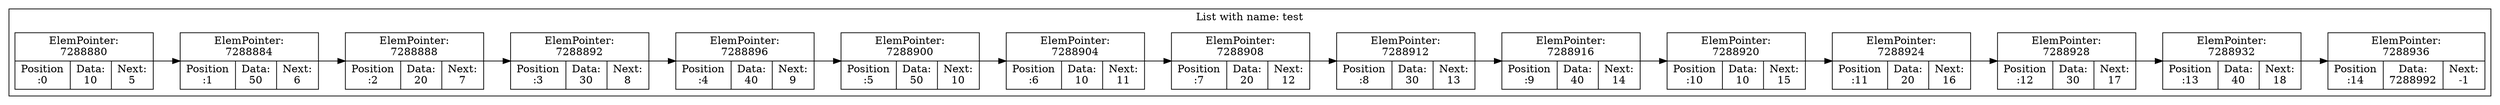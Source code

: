 digraph G{
rankdir=LR;
subgraph clusterlist {
0 [shape=record, label="ElemPointer:\n7288880 | {Position\n:0 | Data:\n10 | Next:\n5}"];
0->1
1 [shape=record, label="ElemPointer:\n7288884 | {Position\n:1 | Data:\n50 | Next:\n6}"];
1->2
2 [shape=record, label="ElemPointer:\n7288888 | {Position\n:2 | Data:\n20 | Next:\n7}"];
2->3
3 [shape=record, label="ElemPointer:\n7288892 | {Position\n:3 | Data:\n30 | Next:\n8}"];
3->4
4 [shape=record, label="ElemPointer:\n7288896 | {Position\n:4 | Data:\n40 | Next:\n9}"];
4->5
5 [shape=record, label="ElemPointer:\n7288900 | {Position\n:5 | Data:\n50 | Next:\n10}"];
5->6
6 [shape=record, label="ElemPointer:\n7288904 | {Position\n:6 | Data:\n10 | Next:\n11}"];
6->7
7 [shape=record, label="ElemPointer:\n7288908 | {Position\n:7 | Data:\n20 | Next:\n12}"];
7->8
8 [shape=record, label="ElemPointer:\n7288912 | {Position\n:8 | Data:\n30 | Next:\n13}"];
8->9
9 [shape=record, label="ElemPointer:\n7288916 | {Position\n:9 | Data:\n40 | Next:\n14}"];
9->10
10 [shape=record, label="ElemPointer:\n7288920 | {Position\n:10 | Data:\n10 | Next:\n15}"];
10->11
11 [shape=record, label="ElemPointer:\n7288924 | {Position\n:11 | Data:\n20 | Next:\n16}"];
11->12
12 [shape=record, label="ElemPointer:\n7288928 | {Position\n:12 | Data:\n30 | Next:\n17}"];
12->13
13 [shape=record, label="ElemPointer:\n7288932 | {Position\n:13 | Data:\n40 | Next:\n18}"];
13->14
14 [shape=record, label="ElemPointer:\n7288936 | {Position\n:14 | Data:\n7288992 | Next:\n-1}"];
label = "List with name: test"}
}
